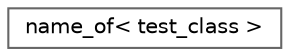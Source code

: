 digraph "类继承关系图"
{
 // LATEX_PDF_SIZE
  bgcolor="transparent";
  edge [fontname=Helvetica,fontsize=10,labelfontname=Helvetica,labelfontsize=10];
  node [fontname=Helvetica,fontsize=10,shape=box,height=0.2,width=0.4];
  rankdir="LR";
  Node0 [id="Node000000",label="name_of\< test_class \>",height=0.2,width=0.4,color="grey40", fillcolor="white", style="filled",URL="$classname__of_3_01test__class_01_4.html",tooltip=" "];
}
